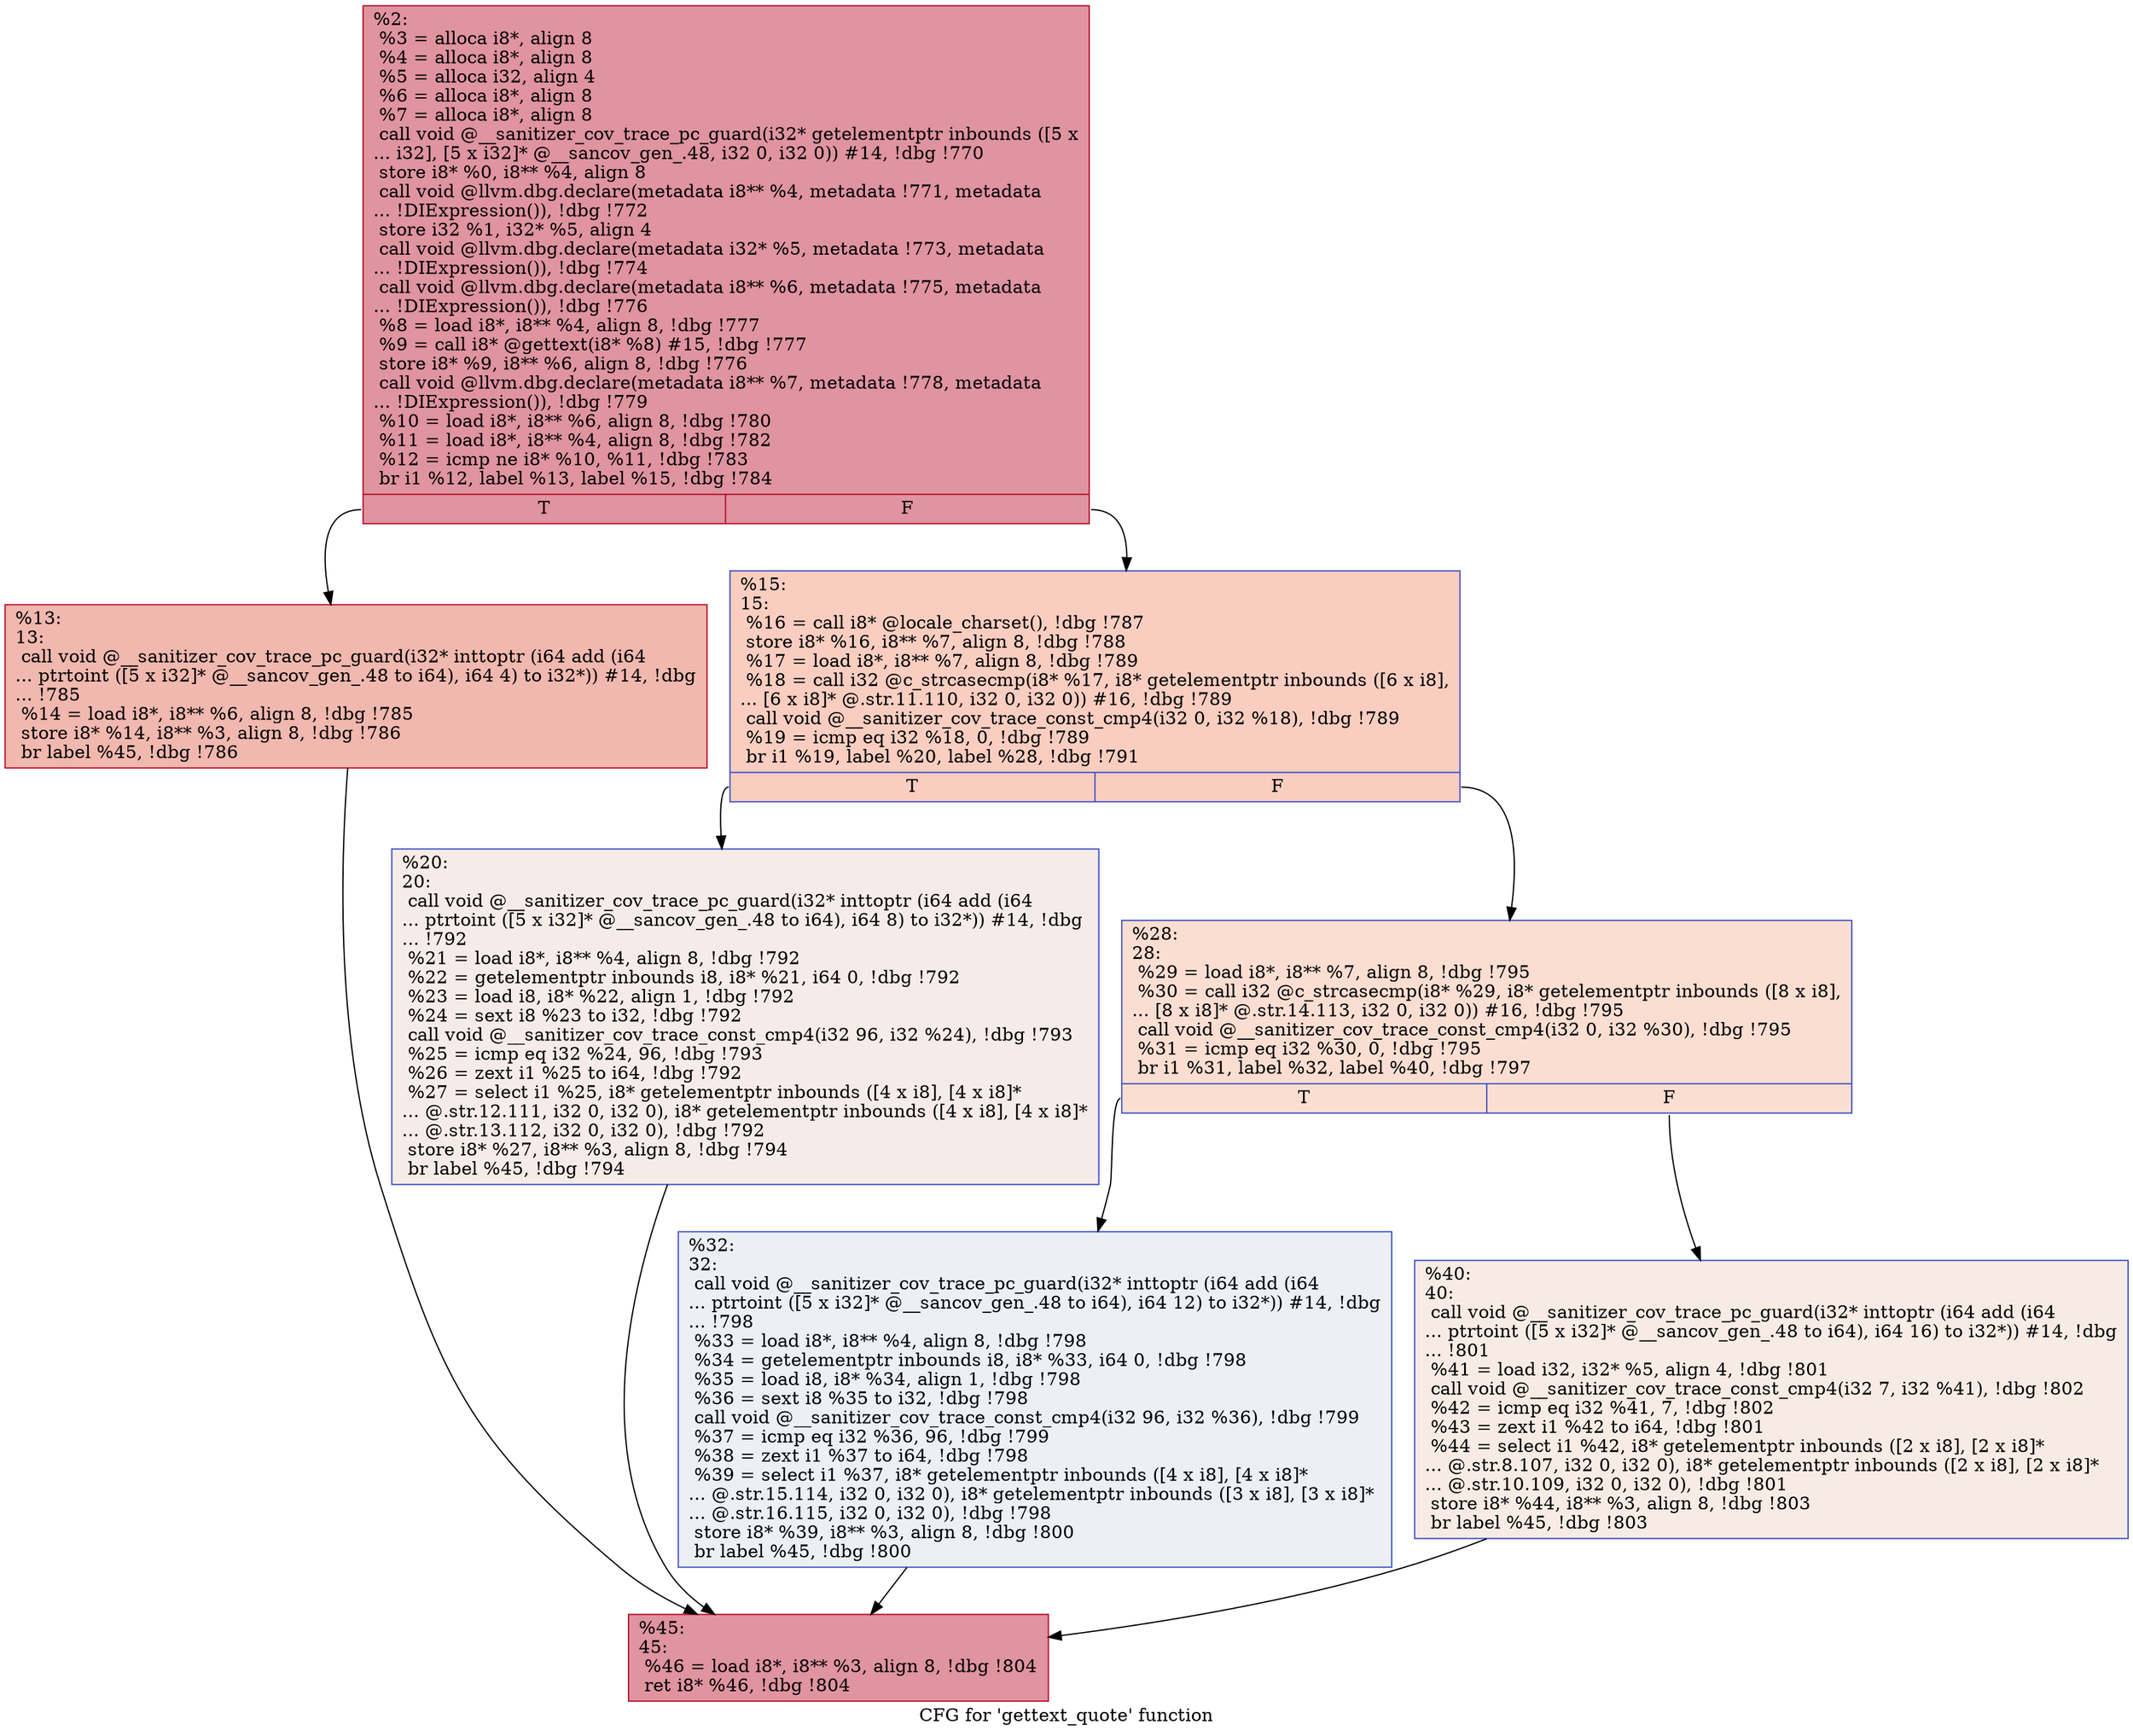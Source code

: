 digraph "CFG for 'gettext_quote' function" {
	label="CFG for 'gettext_quote' function";

	Node0x555555882570 [shape=record,color="#b70d28ff", style=filled, fillcolor="#b70d2870",label="{%2:\l  %3 = alloca i8*, align 8\l  %4 = alloca i8*, align 8\l  %5 = alloca i32, align 4\l  %6 = alloca i8*, align 8\l  %7 = alloca i8*, align 8\l  call void @__sanitizer_cov_trace_pc_guard(i32* getelementptr inbounds ([5 x\l... i32], [5 x i32]* @__sancov_gen_.48, i32 0, i32 0)) #14, !dbg !770\l  store i8* %0, i8** %4, align 8\l  call void @llvm.dbg.declare(metadata i8** %4, metadata !771, metadata\l... !DIExpression()), !dbg !772\l  store i32 %1, i32* %5, align 4\l  call void @llvm.dbg.declare(metadata i32* %5, metadata !773, metadata\l... !DIExpression()), !dbg !774\l  call void @llvm.dbg.declare(metadata i8** %6, metadata !775, metadata\l... !DIExpression()), !dbg !776\l  %8 = load i8*, i8** %4, align 8, !dbg !777\l  %9 = call i8* @gettext(i8* %8) #15, !dbg !777\l  store i8* %9, i8** %6, align 8, !dbg !776\l  call void @llvm.dbg.declare(metadata i8** %7, metadata !778, metadata\l... !DIExpression()), !dbg !779\l  %10 = load i8*, i8** %6, align 8, !dbg !780\l  %11 = load i8*, i8** %4, align 8, !dbg !782\l  %12 = icmp ne i8* %10, %11, !dbg !783\l  br i1 %12, label %13, label %15, !dbg !784\l|{<s0>T|<s1>F}}"];
	Node0x555555882570:s0 -> Node0x5555558825c0;
	Node0x555555882570:s1 -> Node0x555555882610;
	Node0x5555558825c0 [shape=record,color="#b70d28ff", style=filled, fillcolor="#dc5d4a70",label="{%13:\l13:                                               \l  call void @__sanitizer_cov_trace_pc_guard(i32* inttoptr (i64 add (i64\l... ptrtoint ([5 x i32]* @__sancov_gen_.48 to i64), i64 4) to i32*)) #14, !dbg\l... !785\l  %14 = load i8*, i8** %6, align 8, !dbg !785\l  store i8* %14, i8** %3, align 8, !dbg !786\l  br label %45, !dbg !786\l}"];
	Node0x5555558825c0 -> Node0x5555558827a0;
	Node0x555555882610 [shape=record,color="#3d50c3ff", style=filled, fillcolor="#f2907270",label="{%15:\l15:                                               \l  %16 = call i8* @locale_charset(), !dbg !787\l  store i8* %16, i8** %7, align 8, !dbg !788\l  %17 = load i8*, i8** %7, align 8, !dbg !789\l  %18 = call i32 @c_strcasecmp(i8* %17, i8* getelementptr inbounds ([6 x i8],\l... [6 x i8]* @.str.11.110, i32 0, i32 0)) #16, !dbg !789\l  call void @__sanitizer_cov_trace_const_cmp4(i32 0, i32 %18), !dbg !789\l  %19 = icmp eq i32 %18, 0, !dbg !789\l  br i1 %19, label %20, label %28, !dbg !791\l|{<s0>T|<s1>F}}"];
	Node0x555555882610:s0 -> Node0x555555882660;
	Node0x555555882610:s1 -> Node0x5555558826b0;
	Node0x555555882660 [shape=record,color="#3d50c3ff", style=filled, fillcolor="#ead5c970",label="{%20:\l20:                                               \l  call void @__sanitizer_cov_trace_pc_guard(i32* inttoptr (i64 add (i64\l... ptrtoint ([5 x i32]* @__sancov_gen_.48 to i64), i64 8) to i32*)) #14, !dbg\l... !792\l  %21 = load i8*, i8** %4, align 8, !dbg !792\l  %22 = getelementptr inbounds i8, i8* %21, i64 0, !dbg !792\l  %23 = load i8, i8* %22, align 1, !dbg !792\l  %24 = sext i8 %23 to i32, !dbg !792\l  call void @__sanitizer_cov_trace_const_cmp4(i32 96, i32 %24), !dbg !793\l  %25 = icmp eq i32 %24, 96, !dbg !793\l  %26 = zext i1 %25 to i64, !dbg !792\l  %27 = select i1 %25, i8* getelementptr inbounds ([4 x i8], [4 x i8]*\l... @.str.12.111, i32 0, i32 0), i8* getelementptr inbounds ([4 x i8], [4 x i8]*\l... @.str.13.112, i32 0, i32 0), !dbg !792\l  store i8* %27, i8** %3, align 8, !dbg !794\l  br label %45, !dbg !794\l}"];
	Node0x555555882660 -> Node0x5555558827a0;
	Node0x5555558826b0 [shape=record,color="#3d50c3ff", style=filled, fillcolor="#f7b59970",label="{%28:\l28:                                               \l  %29 = load i8*, i8** %7, align 8, !dbg !795\l  %30 = call i32 @c_strcasecmp(i8* %29, i8* getelementptr inbounds ([8 x i8],\l... [8 x i8]* @.str.14.113, i32 0, i32 0)) #16, !dbg !795\l  call void @__sanitizer_cov_trace_const_cmp4(i32 0, i32 %30), !dbg !795\l  %31 = icmp eq i32 %30, 0, !dbg !795\l  br i1 %31, label %32, label %40, !dbg !797\l|{<s0>T|<s1>F}}"];
	Node0x5555558826b0:s0 -> Node0x555555882700;
	Node0x5555558826b0:s1 -> Node0x555555882750;
	Node0x555555882700 [shape=record,color="#3d50c3ff", style=filled, fillcolor="#d4dbe670",label="{%32:\l32:                                               \l  call void @__sanitizer_cov_trace_pc_guard(i32* inttoptr (i64 add (i64\l... ptrtoint ([5 x i32]* @__sancov_gen_.48 to i64), i64 12) to i32*)) #14, !dbg\l... !798\l  %33 = load i8*, i8** %4, align 8, !dbg !798\l  %34 = getelementptr inbounds i8, i8* %33, i64 0, !dbg !798\l  %35 = load i8, i8* %34, align 1, !dbg !798\l  %36 = sext i8 %35 to i32, !dbg !798\l  call void @__sanitizer_cov_trace_const_cmp4(i32 96, i32 %36), !dbg !799\l  %37 = icmp eq i32 %36, 96, !dbg !799\l  %38 = zext i1 %37 to i64, !dbg !798\l  %39 = select i1 %37, i8* getelementptr inbounds ([4 x i8], [4 x i8]*\l... @.str.15.114, i32 0, i32 0), i8* getelementptr inbounds ([3 x i8], [3 x i8]*\l... @.str.16.115, i32 0, i32 0), !dbg !798\l  store i8* %39, i8** %3, align 8, !dbg !800\l  br label %45, !dbg !800\l}"];
	Node0x555555882700 -> Node0x5555558827a0;
	Node0x555555882750 [shape=record,color="#3d50c3ff", style=filled, fillcolor="#ecd3c570",label="{%40:\l40:                                               \l  call void @__sanitizer_cov_trace_pc_guard(i32* inttoptr (i64 add (i64\l... ptrtoint ([5 x i32]* @__sancov_gen_.48 to i64), i64 16) to i32*)) #14, !dbg\l... !801\l  %41 = load i32, i32* %5, align 4, !dbg !801\l  call void @__sanitizer_cov_trace_const_cmp4(i32 7, i32 %41), !dbg !802\l  %42 = icmp eq i32 %41, 7, !dbg !802\l  %43 = zext i1 %42 to i64, !dbg !801\l  %44 = select i1 %42, i8* getelementptr inbounds ([2 x i8], [2 x i8]*\l... @.str.8.107, i32 0, i32 0), i8* getelementptr inbounds ([2 x i8], [2 x i8]*\l... @.str.10.109, i32 0, i32 0), !dbg !801\l  store i8* %44, i8** %3, align 8, !dbg !803\l  br label %45, !dbg !803\l}"];
	Node0x555555882750 -> Node0x5555558827a0;
	Node0x5555558827a0 [shape=record,color="#b70d28ff", style=filled, fillcolor="#b70d2870",label="{%45:\l45:                                               \l  %46 = load i8*, i8** %3, align 8, !dbg !804\l  ret i8* %46, !dbg !804\l}"];
}
